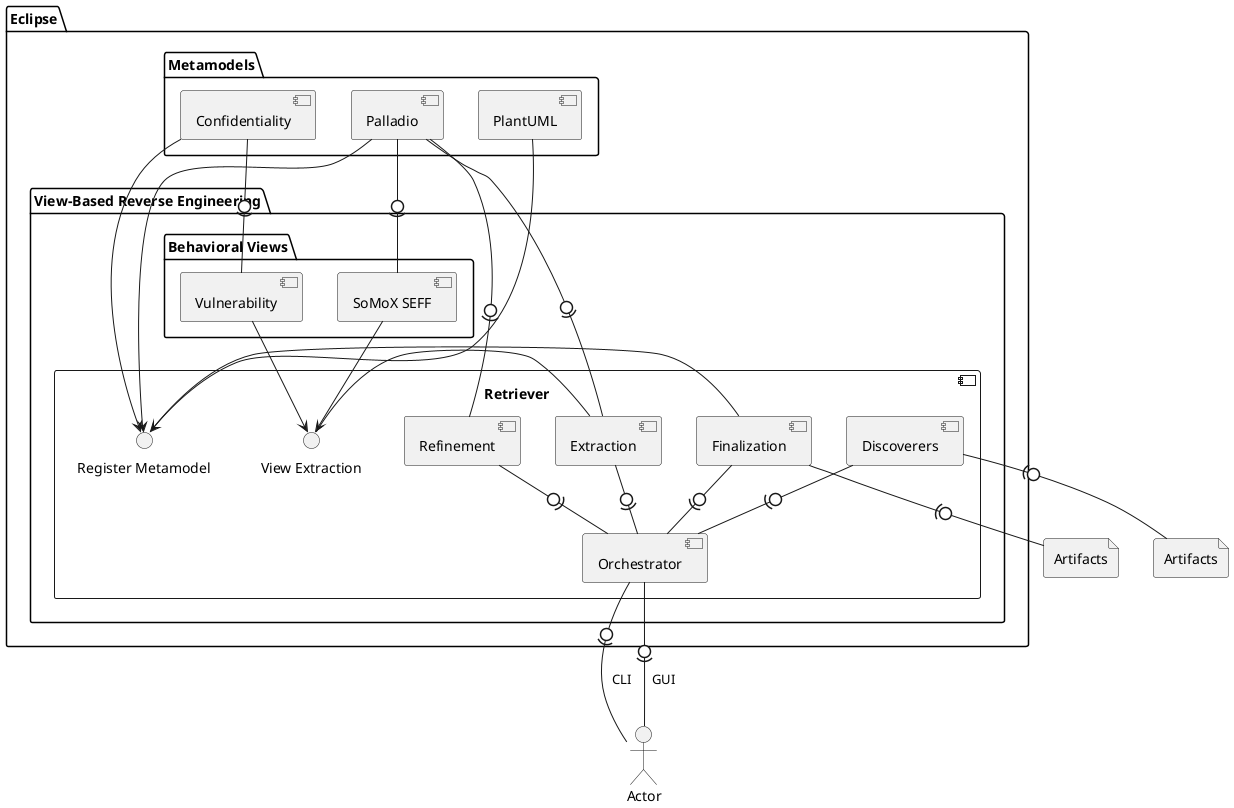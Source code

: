 @startuml "Retriever Architecture"
skinparam fixCircleLabelOverlapping true
skinparam componentStyle uml2

package "Eclipse" {

    package "Metamodels" {
        [Confidentiality]
        [Palladio]
        [PlantUML]
    }

    package "View-Based Reverse Engineering" {

        package "Behavioral Views" {
            [SoMoX SEFF]
            [Vulnerability]
        }

        component "Retriever" {
            () Register as "Register Metamodel"
            () View as "View Extraction"
            [Discoverers]
            [Extraction]
            [Finalization]
            [Orchestrator]
            [Refinement]
            [Discoverers] -0)- [Orchestrator]
            [Extraction] -0)- [Orchestrator]
            [Finalization] -0)- [Orchestrator]
            [Refinement] -0)- [Orchestrator]
            () Register - [Finalization]
            () View - [Extraction]
        }

        [Confidentiality] --> Register
        [Palladio] --> Register
        [PlantUML] --> Register
        [SoMoX SEFF] --> View
        [Vulnerability] --> View
        [Confidentiality] -0)- [Vulnerability]
        [Palladio] -0)- [Extraction]
        [Palladio] -0)- [Refinement]
        [Palladio] -0)- [SoMoX SEFF]
    }
}

file In as "Artifacts"
file Out as "Artifacts"
[Discoverers] -(0- In
[Finalization] -(0- Out
[Orchestrator] -0)- :Actor: : "CLI"
[Orchestrator] -0)- :Actor: : "GUI"
@enduml
